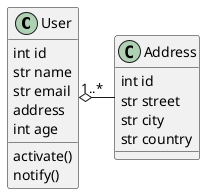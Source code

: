 @startuml
    class User {
     int id
     str name
     str email
     address
     int age
     activate()
     notify()
    }

    class Address {
     int id
     str street
     str city
     str country
    }

    User  o- "1..* "Address
@enduml